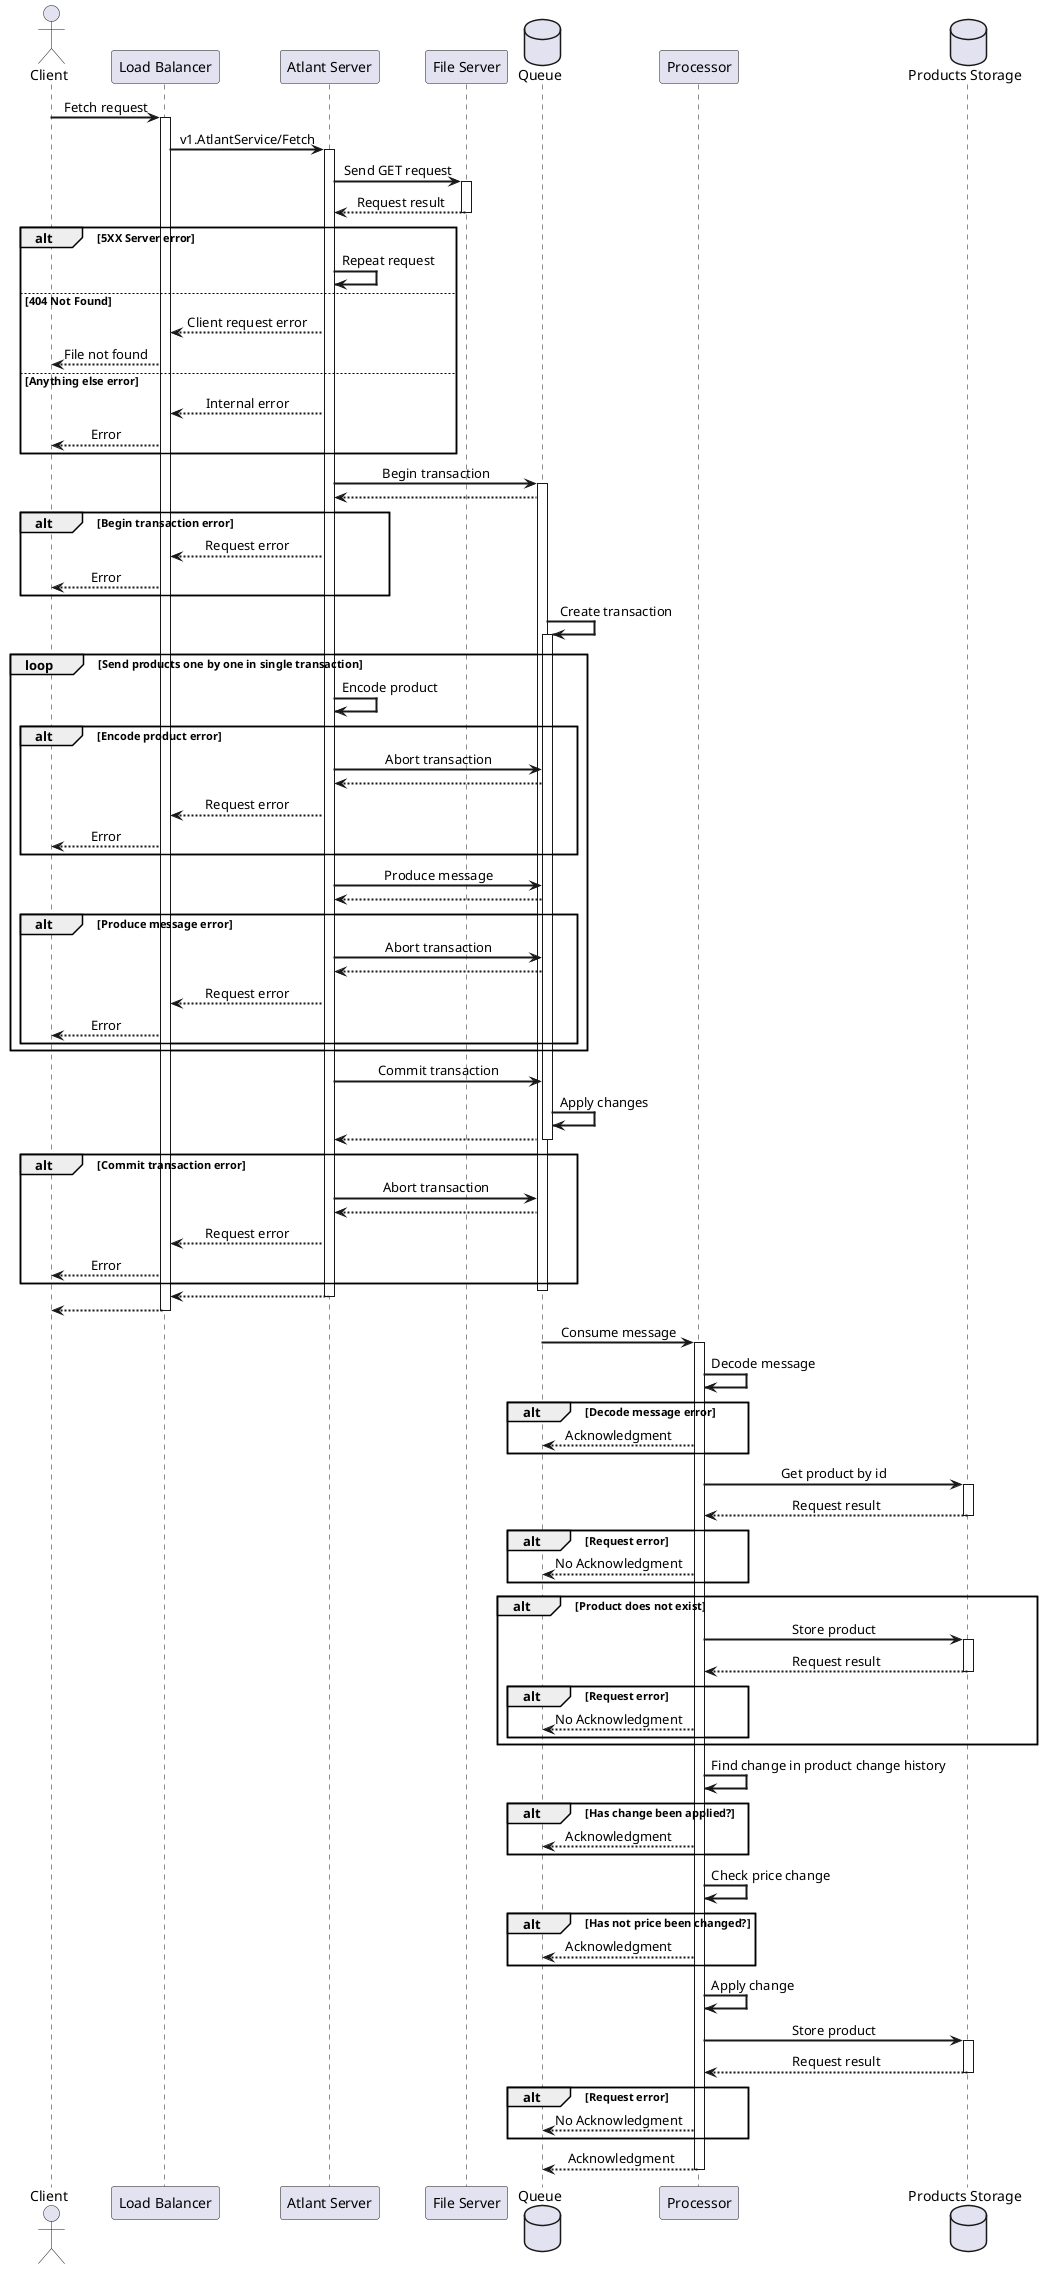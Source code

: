 @startuml Fetch Command Sequence Diagram

skinparam sequenceArrowThickness 2
skinparam maxMessageSize 384
skinparam sequenceMessageAlign center
skinparam sequenceParticipant underlines
skinparam defaultTextAlignment center

actor Client as c order 1
participant "Load Balancer" as lb order 2
participant "Atlant Server" as as order 3
participant "File Server" as fs order 4
database "Queue" as q order 5
participant "Processor" as p order 5
database "Products Storage" as mongo order 6

c -> lb++: Fetch request

lb -> as++: v1.AtlantService/Fetch

as -> fs++: Send GET request
return Request result

alt 5XX Server error
as -> as: Repeat request
else 404 Not Found
as --> lb: Client request error
lb --> c: File not found
else Anything else error
as --> lb: Internal error
lb --> c: Error
end

as -> q: Begin transaction
activate q
q --> as
alt Begin transaction error
as --> lb: Request error
lb --> c: Error
end

q -> q: Create transaction
activate q
loop Send products one by one in single transaction
as -> as: Encode product
alt Encode product error
as -> q: Abort transaction
q --> as
as --> lb: Request error
lb --> c: Error
end

as -> q: Produce message
q --> as
alt Produce message error
as -> q: Abort transaction
q --> as
as --> lb: Request error
lb --> c: Error
end
end

as -> q: Commit transaction
q -> q: Apply changes
q --> as
deactivate q

alt Commit transaction error
as -> q: Abort transaction
q --> as
as --> lb: Request error
lb --> c: Error
end
deactivate q

return
return


q -> p++: Consume message

p -> p: Decode message
alt Decode message error
p --> q: Acknowledgment
end

p -> mongo++: Get product by id
return Request result

alt Request error
p --> q: No Acknowledgment
end

alt Product does not exist
p -> mongo++: Store product
return Request result

alt Request error
p --> q: No Acknowledgment
end
end

p -> p: Find change in product change history
alt Has change been applied?
p --> q: Acknowledgment
end

p -> p: Check price change
alt Has not price been changed?
p --> q: Acknowledgment
end

p -> p: Apply change

p -> mongo++: Store product
return Request result

alt Request error
p --> q: No Acknowledgment
end

return Acknowledgment

@enduml